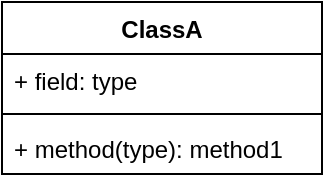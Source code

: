 <mxfile version="15.9.4" type="github">
  <diagram id="Wjgvh3Q5iA-pPy0c6dP4" name="Page-1">
    <mxGraphModel dx="1102" dy="672" grid="1" gridSize="10" guides="1" tooltips="1" connect="1" arrows="1" fold="1" page="1" pageScale="1" pageWidth="827" pageHeight="1169" math="0" shadow="0">
      <root>
        <mxCell id="0" />
        <mxCell id="1" parent="0" />
        <mxCell id="1yCDWNGWucvSwjISOW9E-1" value="ClassA" style="swimlane;fontStyle=1;align=center;verticalAlign=top;childLayout=stackLayout;horizontal=1;startSize=26;horizontalStack=0;resizeParent=1;resizeParentMax=0;resizeLast=0;collapsible=1;marginBottom=0;" vertex="1" parent="1">
          <mxGeometry x="330" y="300" width="160" height="86" as="geometry">
            <mxRectangle x="330" y="300" width="70" height="26" as="alternateBounds" />
          </mxGeometry>
        </mxCell>
        <mxCell id="1yCDWNGWucvSwjISOW9E-2" value="+ field: type" style="text;strokeColor=none;fillColor=none;align=left;verticalAlign=top;spacingLeft=4;spacingRight=4;overflow=hidden;rotatable=0;points=[[0,0.5],[1,0.5]];portConstraint=eastwest;" vertex="1" parent="1yCDWNGWucvSwjISOW9E-1">
          <mxGeometry y="26" width="160" height="26" as="geometry" />
        </mxCell>
        <mxCell id="1yCDWNGWucvSwjISOW9E-3" value="" style="line;strokeWidth=1;fillColor=none;align=left;verticalAlign=middle;spacingTop=-1;spacingLeft=3;spacingRight=3;rotatable=0;labelPosition=right;points=[];portConstraint=eastwest;" vertex="1" parent="1yCDWNGWucvSwjISOW9E-1">
          <mxGeometry y="52" width="160" height="8" as="geometry" />
        </mxCell>
        <mxCell id="1yCDWNGWucvSwjISOW9E-4" value="+ method(type): method1" style="text;strokeColor=none;fillColor=none;align=left;verticalAlign=top;spacingLeft=4;spacingRight=4;overflow=hidden;rotatable=0;points=[[0,0.5],[1,0.5]];portConstraint=eastwest;" vertex="1" parent="1yCDWNGWucvSwjISOW9E-1">
          <mxGeometry y="60" width="160" height="26" as="geometry" />
        </mxCell>
      </root>
    </mxGraphModel>
  </diagram>
</mxfile>
